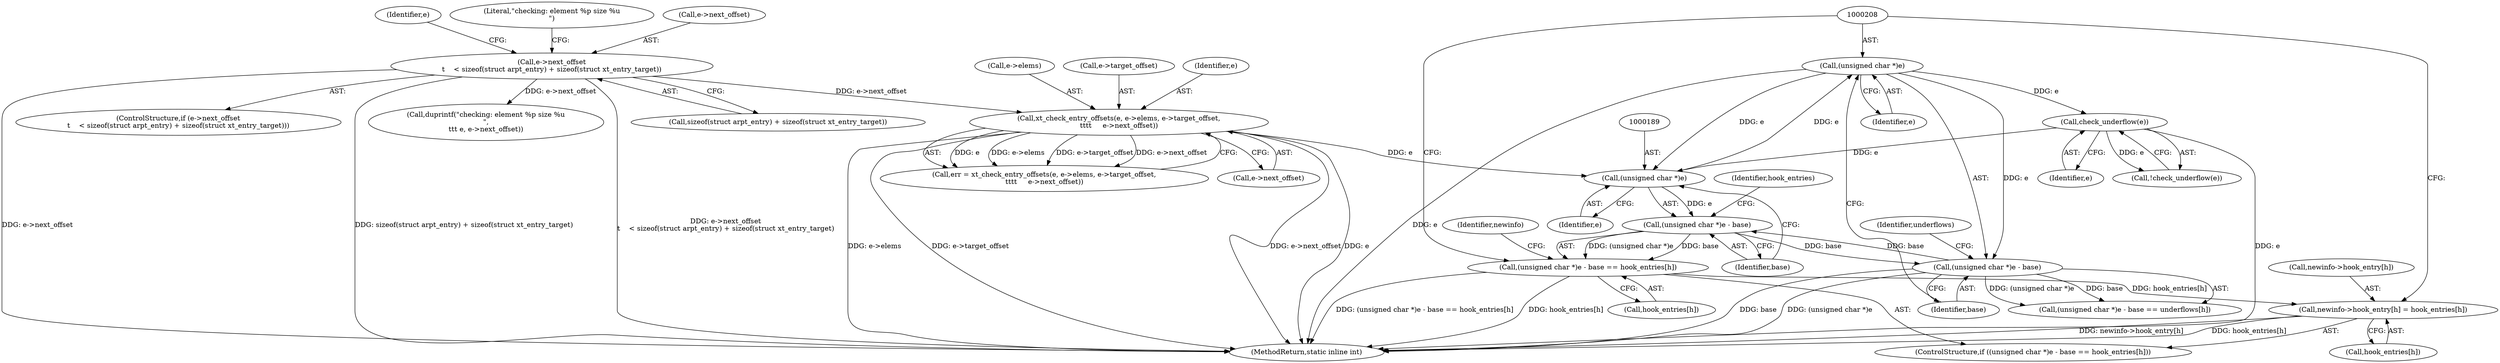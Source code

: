 digraph "0_linux_ce683e5f9d045e5d67d1312a42b359cb2ab2a13c_0@array" {
"1000186" [label="(Call,(unsigned char *)e - base == hook_entries[h])"];
"1000187" [label="(Call,(unsigned char *)e - base)"];
"1000188" [label="(Call,(unsigned char *)e)"];
"1000207" [label="(Call,(unsigned char *)e)"];
"1000217" [label="(Call,check_underflow(e))"];
"1000152" [label="(Call,xt_check_entry_offsets(e, e->elems, e->target_offset,\n\t\t\t\t     e->next_offset))"];
"1000121" [label="(Call,e->next_offset\n\t    < sizeof(struct arpt_entry) + sizeof(struct xt_entry_target))"];
"1000206" [label="(Call,(unsigned char *)e - base)"];
"1000195" [label="(Call,newinfo->hook_entry[h] = hook_entries[h])"];
"1000209" [label="(Identifier,e)"];
"1000190" [label="(Identifier,e)"];
"1000192" [label="(Call,hook_entries[h])"];
"1000150" [label="(Call,err = xt_check_entry_offsets(e, e->elems, e->target_offset,\n\t\t\t\t     e->next_offset))"];
"1000218" [label="(Identifier,e)"];
"1000186" [label="(Call,(unsigned char *)e - base == hook_entries[h])"];
"1000210" [label="(Identifier,base)"];
"1000195" [label="(Call,newinfo->hook_entry[h] = hook_entries[h])"];
"1000152" [label="(Call,xt_check_entry_offsets(e, e->elems, e->target_offset,\n\t\t\t\t     e->next_offset))"];
"1000125" [label="(Call,sizeof(struct arpt_entry) + sizeof(struct xt_entry_target))"];
"1000212" [label="(Identifier,underflows)"];
"1000198" [label="(Identifier,newinfo)"];
"1000191" [label="(Identifier,base)"];
"1000120" [label="(ControlStructure,if (e->next_offset\n\t    < sizeof(struct arpt_entry) + sizeof(struct xt_entry_target)))"];
"1000187" [label="(Call,(unsigned char *)e - base)"];
"1000145" [label="(Identifier,e)"];
"1000217" [label="(Call,check_underflow(e))"];
"1000157" [label="(Call,e->target_offset)"];
"1000205" [label="(Call,(unsigned char *)e - base == underflows[h])"];
"1000201" [label="(Call,hook_entries[h])"];
"1000121" [label="(Call,e->next_offset\n\t    < sizeof(struct arpt_entry) + sizeof(struct xt_entry_target))"];
"1000242" [label="(MethodReturn,static inline int)"];
"1000206" [label="(Call,(unsigned char *)e - base)"];
"1000196" [label="(Call,newinfo->hook_entry[h])"];
"1000153" [label="(Identifier,e)"];
"1000132" [label="(Literal,\"checking: element %p size %u\n\")"];
"1000154" [label="(Call,e->elems)"];
"1000122" [label="(Call,e->next_offset)"];
"1000188" [label="(Call,(unsigned char *)e)"];
"1000216" [label="(Call,!check_underflow(e))"];
"1000160" [label="(Call,e->next_offset)"];
"1000193" [label="(Identifier,hook_entries)"];
"1000131" [label="(Call,duprintf(\"checking: element %p size %u\n\",\n\t\t\t e, e->next_offset))"];
"1000185" [label="(ControlStructure,if ((unsigned char *)e - base == hook_entries[h]))"];
"1000207" [label="(Call,(unsigned char *)e)"];
"1000186" -> "1000185"  [label="AST: "];
"1000186" -> "1000192"  [label="CFG: "];
"1000187" -> "1000186"  [label="AST: "];
"1000192" -> "1000186"  [label="AST: "];
"1000198" -> "1000186"  [label="CFG: "];
"1000208" -> "1000186"  [label="CFG: "];
"1000186" -> "1000242"  [label="DDG: (unsigned char *)e - base == hook_entries[h]"];
"1000186" -> "1000242"  [label="DDG: hook_entries[h]"];
"1000187" -> "1000186"  [label="DDG: (unsigned char *)e"];
"1000187" -> "1000186"  [label="DDG: base"];
"1000186" -> "1000195"  [label="DDG: hook_entries[h]"];
"1000187" -> "1000191"  [label="CFG: "];
"1000188" -> "1000187"  [label="AST: "];
"1000191" -> "1000187"  [label="AST: "];
"1000193" -> "1000187"  [label="CFG: "];
"1000188" -> "1000187"  [label="DDG: e"];
"1000206" -> "1000187"  [label="DDG: base"];
"1000187" -> "1000206"  [label="DDG: base"];
"1000188" -> "1000190"  [label="CFG: "];
"1000189" -> "1000188"  [label="AST: "];
"1000190" -> "1000188"  [label="AST: "];
"1000191" -> "1000188"  [label="CFG: "];
"1000207" -> "1000188"  [label="DDG: e"];
"1000217" -> "1000188"  [label="DDG: e"];
"1000152" -> "1000188"  [label="DDG: e"];
"1000188" -> "1000207"  [label="DDG: e"];
"1000207" -> "1000206"  [label="AST: "];
"1000207" -> "1000209"  [label="CFG: "];
"1000208" -> "1000207"  [label="AST: "];
"1000209" -> "1000207"  [label="AST: "];
"1000210" -> "1000207"  [label="CFG: "];
"1000207" -> "1000242"  [label="DDG: e"];
"1000207" -> "1000206"  [label="DDG: e"];
"1000207" -> "1000217"  [label="DDG: e"];
"1000217" -> "1000216"  [label="AST: "];
"1000217" -> "1000218"  [label="CFG: "];
"1000218" -> "1000217"  [label="AST: "];
"1000216" -> "1000217"  [label="CFG: "];
"1000217" -> "1000242"  [label="DDG: e"];
"1000217" -> "1000216"  [label="DDG: e"];
"1000152" -> "1000150"  [label="AST: "];
"1000152" -> "1000160"  [label="CFG: "];
"1000153" -> "1000152"  [label="AST: "];
"1000154" -> "1000152"  [label="AST: "];
"1000157" -> "1000152"  [label="AST: "];
"1000160" -> "1000152"  [label="AST: "];
"1000150" -> "1000152"  [label="CFG: "];
"1000152" -> "1000242"  [label="DDG: e->elems"];
"1000152" -> "1000242"  [label="DDG: e->target_offset"];
"1000152" -> "1000242"  [label="DDG: e->next_offset"];
"1000152" -> "1000242"  [label="DDG: e"];
"1000152" -> "1000150"  [label="DDG: e"];
"1000152" -> "1000150"  [label="DDG: e->elems"];
"1000152" -> "1000150"  [label="DDG: e->target_offset"];
"1000152" -> "1000150"  [label="DDG: e->next_offset"];
"1000121" -> "1000152"  [label="DDG: e->next_offset"];
"1000121" -> "1000120"  [label="AST: "];
"1000121" -> "1000125"  [label="CFG: "];
"1000122" -> "1000121"  [label="AST: "];
"1000125" -> "1000121"  [label="AST: "];
"1000132" -> "1000121"  [label="CFG: "];
"1000145" -> "1000121"  [label="CFG: "];
"1000121" -> "1000242"  [label="DDG: sizeof(struct arpt_entry) + sizeof(struct xt_entry_target)"];
"1000121" -> "1000242"  [label="DDG: e->next_offset\n\t    < sizeof(struct arpt_entry) + sizeof(struct xt_entry_target)"];
"1000121" -> "1000242"  [label="DDG: e->next_offset"];
"1000121" -> "1000131"  [label="DDG: e->next_offset"];
"1000206" -> "1000205"  [label="AST: "];
"1000206" -> "1000210"  [label="CFG: "];
"1000210" -> "1000206"  [label="AST: "];
"1000212" -> "1000206"  [label="CFG: "];
"1000206" -> "1000242"  [label="DDG: base"];
"1000206" -> "1000242"  [label="DDG: (unsigned char *)e"];
"1000206" -> "1000205"  [label="DDG: (unsigned char *)e"];
"1000206" -> "1000205"  [label="DDG: base"];
"1000195" -> "1000185"  [label="AST: "];
"1000195" -> "1000201"  [label="CFG: "];
"1000196" -> "1000195"  [label="AST: "];
"1000201" -> "1000195"  [label="AST: "];
"1000208" -> "1000195"  [label="CFG: "];
"1000195" -> "1000242"  [label="DDG: newinfo->hook_entry[h]"];
"1000195" -> "1000242"  [label="DDG: hook_entries[h]"];
}
